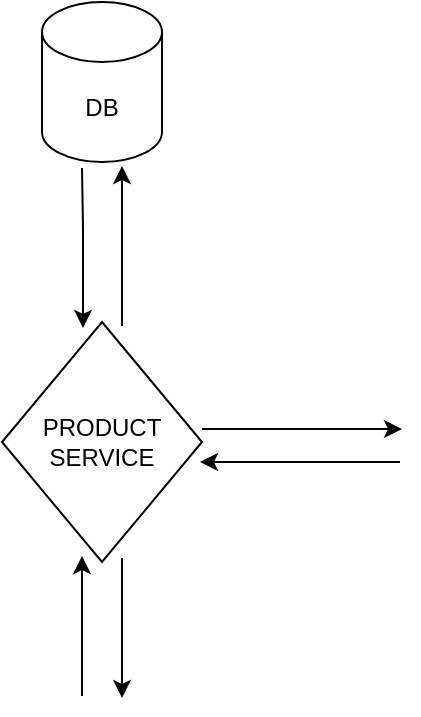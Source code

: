 <mxfile version="20.2.7" type="github">
  <diagram id="prtHgNgQTEPvFCAcTncT" name="Page-1">
    <mxGraphModel dx="782" dy="545" grid="1" gridSize="10" guides="1" tooltips="1" connect="1" arrows="1" fold="1" page="1" pageScale="1" pageWidth="827" pageHeight="1169" math="0" shadow="0">
      <root>
        <mxCell id="0" />
        <mxCell id="1" parent="0" />
        <mxCell id="AQ4Y5wIKYDqRayqiFg9v-5" value="DB" style="shape=cylinder3;whiteSpace=wrap;html=1;boundedLbl=1;backgroundOutline=1;size=15;" vertex="1" parent="1">
          <mxGeometry x="20" y="60" width="60" height="80" as="geometry" />
        </mxCell>
        <mxCell id="AQ4Y5wIKYDqRayqiFg9v-6" value="" style="endArrow=classic;html=1;rounded=0;" edge="1" parent="1">
          <mxGeometry width="50" height="50" relative="1" as="geometry">
            <mxPoint x="40" y="143" as="sourcePoint" />
            <mxPoint x="40.5" y="223" as="targetPoint" />
            <Array as="points">
              <mxPoint x="40.5" y="173" />
            </Array>
          </mxGeometry>
        </mxCell>
        <mxCell id="AQ4Y5wIKYDqRayqiFg9v-7" value="" style="endArrow=classic;html=1;rounded=0;" edge="1" parent="1">
          <mxGeometry width="50" height="50" relative="1" as="geometry">
            <mxPoint x="60" y="222" as="sourcePoint" />
            <mxPoint x="60" y="142" as="targetPoint" />
          </mxGeometry>
        </mxCell>
        <mxCell id="AQ4Y5wIKYDqRayqiFg9v-8" value="PRODUCT&lt;br&gt;SERVICE" style="rhombus;whiteSpace=wrap;html=1;" vertex="1" parent="1">
          <mxGeometry y="220" width="100" height="120" as="geometry" />
        </mxCell>
        <mxCell id="AQ4Y5wIKYDqRayqiFg9v-10" value="" style="endArrow=classic;html=1;rounded=0;" edge="1" parent="1">
          <mxGeometry width="50" height="50" relative="1" as="geometry">
            <mxPoint x="199" y="290" as="sourcePoint" />
            <mxPoint x="99" y="290" as="targetPoint" />
          </mxGeometry>
        </mxCell>
        <mxCell id="AQ4Y5wIKYDqRayqiFg9v-11" value="" style="endArrow=classic;html=1;rounded=0;" edge="1" parent="1">
          <mxGeometry width="50" height="50" relative="1" as="geometry">
            <mxPoint x="100" y="273.5" as="sourcePoint" />
            <mxPoint x="200" y="273.5" as="targetPoint" />
          </mxGeometry>
        </mxCell>
        <mxCell id="AQ4Y5wIKYDqRayqiFg9v-12" value="" style="endArrow=classic;html=1;rounded=0;" edge="1" parent="1">
          <mxGeometry width="50" height="50" relative="1" as="geometry">
            <mxPoint x="40" y="407" as="sourcePoint" />
            <mxPoint x="40" y="337" as="targetPoint" />
          </mxGeometry>
        </mxCell>
        <mxCell id="AQ4Y5wIKYDqRayqiFg9v-13" value="" style="endArrow=classic;html=1;rounded=0;" edge="1" parent="1">
          <mxGeometry width="50" height="50" relative="1" as="geometry">
            <mxPoint x="60" y="338" as="sourcePoint" />
            <mxPoint x="60" y="408" as="targetPoint" />
          </mxGeometry>
        </mxCell>
      </root>
    </mxGraphModel>
  </diagram>
</mxfile>
